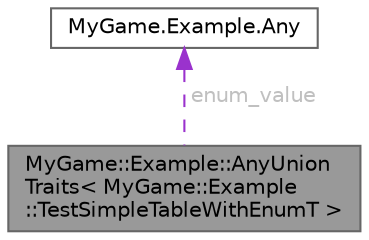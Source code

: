 digraph "MyGame::Example::AnyUnionTraits&lt; MyGame::Example::TestSimpleTableWithEnumT &gt;"
{
 // LATEX_PDF_SIZE
  bgcolor="transparent";
  edge [fontname=Helvetica,fontsize=10,labelfontname=Helvetica,labelfontsize=10];
  node [fontname=Helvetica,fontsize=10,shape=box,height=0.2,width=0.4];
  Node1 [id="Node000001",label="MyGame::Example::AnyUnion\lTraits\< MyGame::Example\l::TestSimpleTableWithEnumT \>",height=0.2,width=0.4,color="gray40", fillcolor="grey60", style="filled", fontcolor="black",tooltip=" "];
  Node2 -> Node1 [id="edge2_Node000001_Node000002",dir="back",color="darkorchid3",style="dashed",tooltip=" ",label=" enum_value",fontcolor="grey" ];
  Node2 [id="Node000002",label="MyGame.Example.Any",height=0.2,width=0.4,color="gray40", fillcolor="white", style="filled",URL="$classMyGame_1_1Example_1_1Any.html",tooltip=" "];
}
